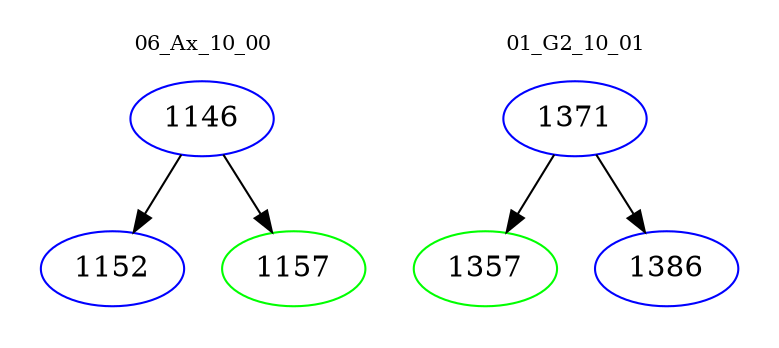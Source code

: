 digraph{
subgraph cluster_0 {
color = white
label = "06_Ax_10_00";
fontsize=10;
T0_1146 [label="1146", color="blue"]
T0_1146 -> T0_1152 [color="black"]
T0_1152 [label="1152", color="blue"]
T0_1146 -> T0_1157 [color="black"]
T0_1157 [label="1157", color="green"]
}
subgraph cluster_1 {
color = white
label = "01_G2_10_01";
fontsize=10;
T1_1371 [label="1371", color="blue"]
T1_1371 -> T1_1357 [color="black"]
T1_1357 [label="1357", color="green"]
T1_1371 -> T1_1386 [color="black"]
T1_1386 [label="1386", color="blue"]
}
}
